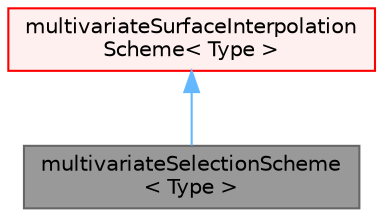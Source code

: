 digraph "multivariateSelectionScheme&lt; Type &gt;"
{
 // LATEX_PDF_SIZE
  bgcolor="transparent";
  edge [fontname=Helvetica,fontsize=10,labelfontname=Helvetica,labelfontsize=10];
  node [fontname=Helvetica,fontsize=10,shape=box,height=0.2,width=0.4];
  Node1 [id="Node000001",label="multivariateSelectionScheme\l\< Type \>",height=0.2,width=0.4,color="gray40", fillcolor="grey60", style="filled", fontcolor="black",tooltip="Generic multi-variate discretisation scheme class for which any of the NVD, CNVD or NVDV schemes may ..."];
  Node2 -> Node1 [id="edge1_Node000001_Node000002",dir="back",color="steelblue1",style="solid",tooltip=" "];
  Node2 [id="Node000002",label="multivariateSurfaceInterpolation\lScheme\< Type \>",height=0.2,width=0.4,color="red", fillcolor="#FFF0F0", style="filled",URL="$classFoam_1_1multivariateSurfaceInterpolationScheme.html",tooltip="Abstract base class for multi-variate surface interpolation schemes."];
}
